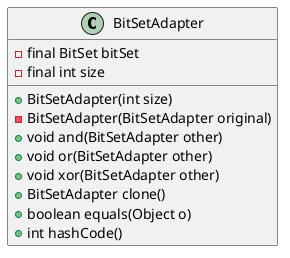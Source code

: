 @startuml BitSetAdapter

class BitSetAdapter {
    - final BitSet bitSet
    - final int size

    + BitSetAdapter(int size)
    - BitSetAdapter(BitSetAdapter original)
    + void and(BitSetAdapter other)
    + void or(BitSetAdapter other)
    + void xor(BitSetAdapter other)
    + BitSetAdapter clone()
    + boolean equals(Object o)
    + int hashCode()
}
@enduml
